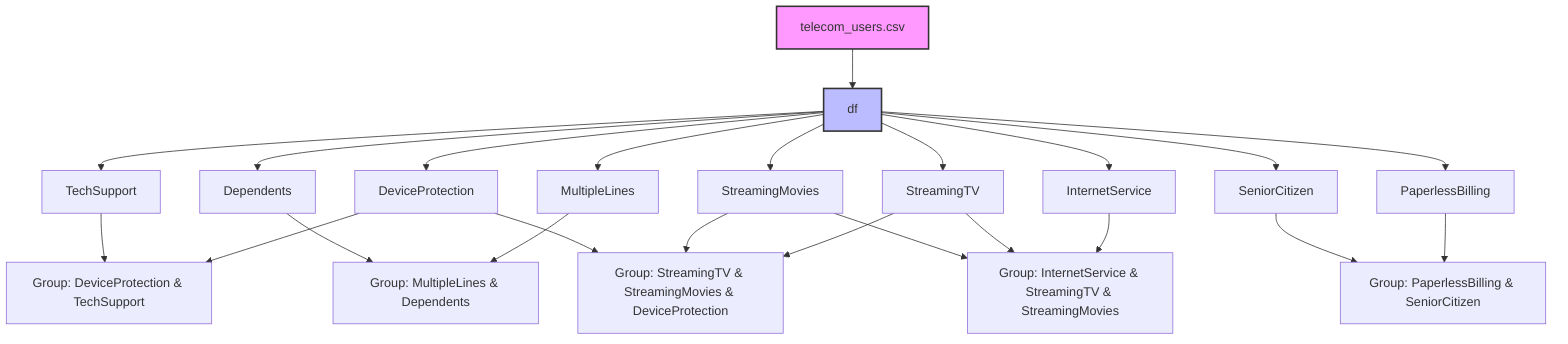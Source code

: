 flowchart TD
    %% Data Source
    A["telecom_users.csv"]:::data_source --> B["df"]

    %% Initial DataFrame
    B["df"]:::data_var --> C["DeviceProtection"]
    B["df"] --> D["TechSupport"]
    B["df"] --> E["MultipleLines"]
    B["df"] --> F["Dependents"]
    B["df"] --> G["StreamingTV"]
    B["df"] --> H["StreamingMovies"]
    B["df"] --> I["InternetService"]
    B["df"] --> J["PaperlessBilling"]
    B["df"] --> K["SeniorCitizen"]

    %% Data Analysis and Grouping
    C --> L["Group: DeviceProtection & TechSupport"]
    D --> L

    E --> M["Group: MultipleLines & Dependents"]
    F --> M

    G --> N["Group: StreamingTV & StreamingMovies & DeviceProtection"]
    H --> N
    C --> N

    I --> O["Group: InternetService & StreamingTV & StreamingMovies"]
    G --> O
    H --> O

    J --> P["Group: PaperlessBilling & SeniorCitizen"]
    K --> P

    classDef data_source fill:#f9f,stroke:#333,stroke-width:2px;
    classDef data_var fill:#bbf,stroke:#333,stroke-width:2px;